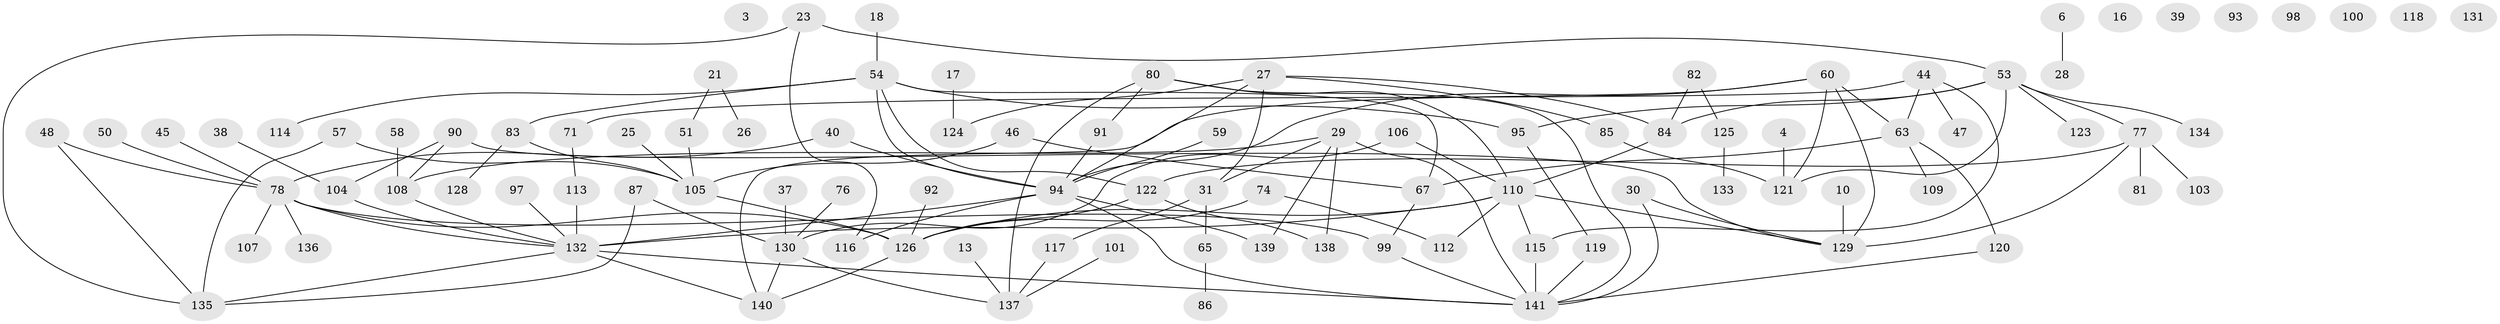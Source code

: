// original degree distribution, {3: 0.1702127659574468, 5: 0.07801418439716312, 0: 0.05673758865248227, 1: 0.2553191489361702, 4: 0.10638297872340426, 2: 0.24113475177304963, 6: 0.06382978723404255, 7: 0.02127659574468085, 8: 0.0070921985815602835}
// Generated by graph-tools (version 1.1) at 2025/44/03/04/25 21:44:00]
// undirected, 98 vertices, 129 edges
graph export_dot {
graph [start="1"]
  node [color=gray90,style=filled];
  3;
  4;
  6;
  10;
  13;
  16;
  17;
  18;
  21;
  23;
  25;
  26;
  27 [super="+15"];
  28;
  29;
  30;
  31;
  37;
  38;
  39;
  40;
  44 [super="+34"];
  45;
  46;
  47;
  48;
  50;
  51;
  53 [super="+22"];
  54 [super="+33"];
  57;
  58;
  59;
  60;
  63;
  65;
  67 [super="+43"];
  71;
  74;
  76;
  77 [super="+19"];
  78 [super="+55"];
  80;
  81;
  82 [super="+8+73+49"];
  83 [super="+66"];
  84 [super="+2"];
  85 [super="+79"];
  86;
  87;
  90;
  91;
  92;
  93;
  94 [super="+64"];
  95;
  97;
  98;
  99 [super="+35+68+70"];
  100;
  101;
  103;
  104 [super="+102"];
  105;
  106;
  107;
  108 [super="+72"];
  109;
  110 [super="+89"];
  112;
  113 [super="+41+52"];
  114;
  115 [super="+1"];
  116 [super="+88"];
  117;
  118;
  119;
  120;
  121;
  122;
  123;
  124;
  125 [super="+75"];
  126 [super="+20+96"];
  128;
  129 [super="+7"];
  130;
  131;
  132 [super="+127+111"];
  133;
  134;
  135 [super="+56+24"];
  136;
  137;
  138;
  139;
  140 [super="+36"];
  141 [super="+32"];
  4 -- 121;
  6 -- 28;
  10 -- 129;
  13 -- 137;
  17 -- 124;
  18 -- 54;
  21 -- 26;
  21 -- 51;
  23 -- 53 [weight=2];
  23 -- 135;
  23 -- 116;
  25 -- 105;
  27 -- 124;
  27 -- 31;
  27 -- 84;
  27 -- 94;
  27 -- 85;
  29 -- 31;
  29 -- 108 [weight=2];
  29 -- 138;
  29 -- 139;
  29 -- 141;
  30 -- 129;
  30 -- 141;
  31 -- 65;
  31 -- 117;
  37 -- 130;
  38 -- 104;
  40 -- 78 [weight=2];
  40 -- 94;
  44 -- 47;
  44 -- 115;
  44 -- 71;
  44 -- 63;
  45 -- 78;
  46 -- 105;
  46 -- 67;
  48 -- 78;
  48 -- 135;
  50 -- 78;
  51 -- 105;
  53 -- 77 [weight=2];
  53 -- 95;
  53 -- 121 [weight=2];
  53 -- 123;
  53 -- 134;
  53 -- 84;
  54 -- 83;
  54 -- 94 [weight=2];
  54 -- 122;
  54 -- 114;
  54 -- 67;
  54 -- 95;
  57 -- 105;
  57 -- 135;
  58 -- 108;
  59 -- 94;
  60 -- 63;
  60 -- 94;
  60 -- 121;
  60 -- 129;
  60 -- 140;
  63 -- 67 [weight=2];
  63 -- 109;
  63 -- 120;
  65 -- 86;
  67 -- 99;
  71 -- 113;
  74 -- 112;
  74 -- 126;
  76 -- 130;
  77 -- 103;
  77 -- 129 [weight=2];
  77 -- 81;
  77 -- 122;
  78 -- 126 [weight=2];
  78 -- 136 [weight=2];
  78 -- 107;
  78 -- 99;
  78 -- 132;
  80 -- 91;
  80 -- 110;
  80 -- 137;
  80 -- 141;
  82 -- 84;
  82 -- 125;
  83 -- 105 [weight=2];
  83 -- 128;
  84 -- 110;
  85 -- 121;
  87 -- 130;
  87 -- 135;
  90 -- 129;
  90 -- 108;
  90 -- 104;
  91 -- 94;
  92 -- 126;
  94 -- 139;
  94 -- 141;
  94 -- 116;
  94 -- 132;
  95 -- 119;
  97 -- 132;
  99 -- 141 [weight=2];
  101 -- 137;
  104 -- 132;
  105 -- 126;
  106 -- 130;
  106 -- 110;
  108 -- 132;
  110 -- 112;
  110 -- 115;
  110 -- 129;
  110 -- 126;
  110 -- 132;
  113 -- 132;
  115 -- 141 [weight=2];
  117 -- 137;
  119 -- 141;
  120 -- 141;
  122 -- 138;
  122 -- 126;
  125 -- 133;
  126 -- 140 [weight=2];
  130 -- 137;
  130 -- 140;
  132 -- 140 [weight=2];
  132 -- 135;
  132 -- 141;
}
